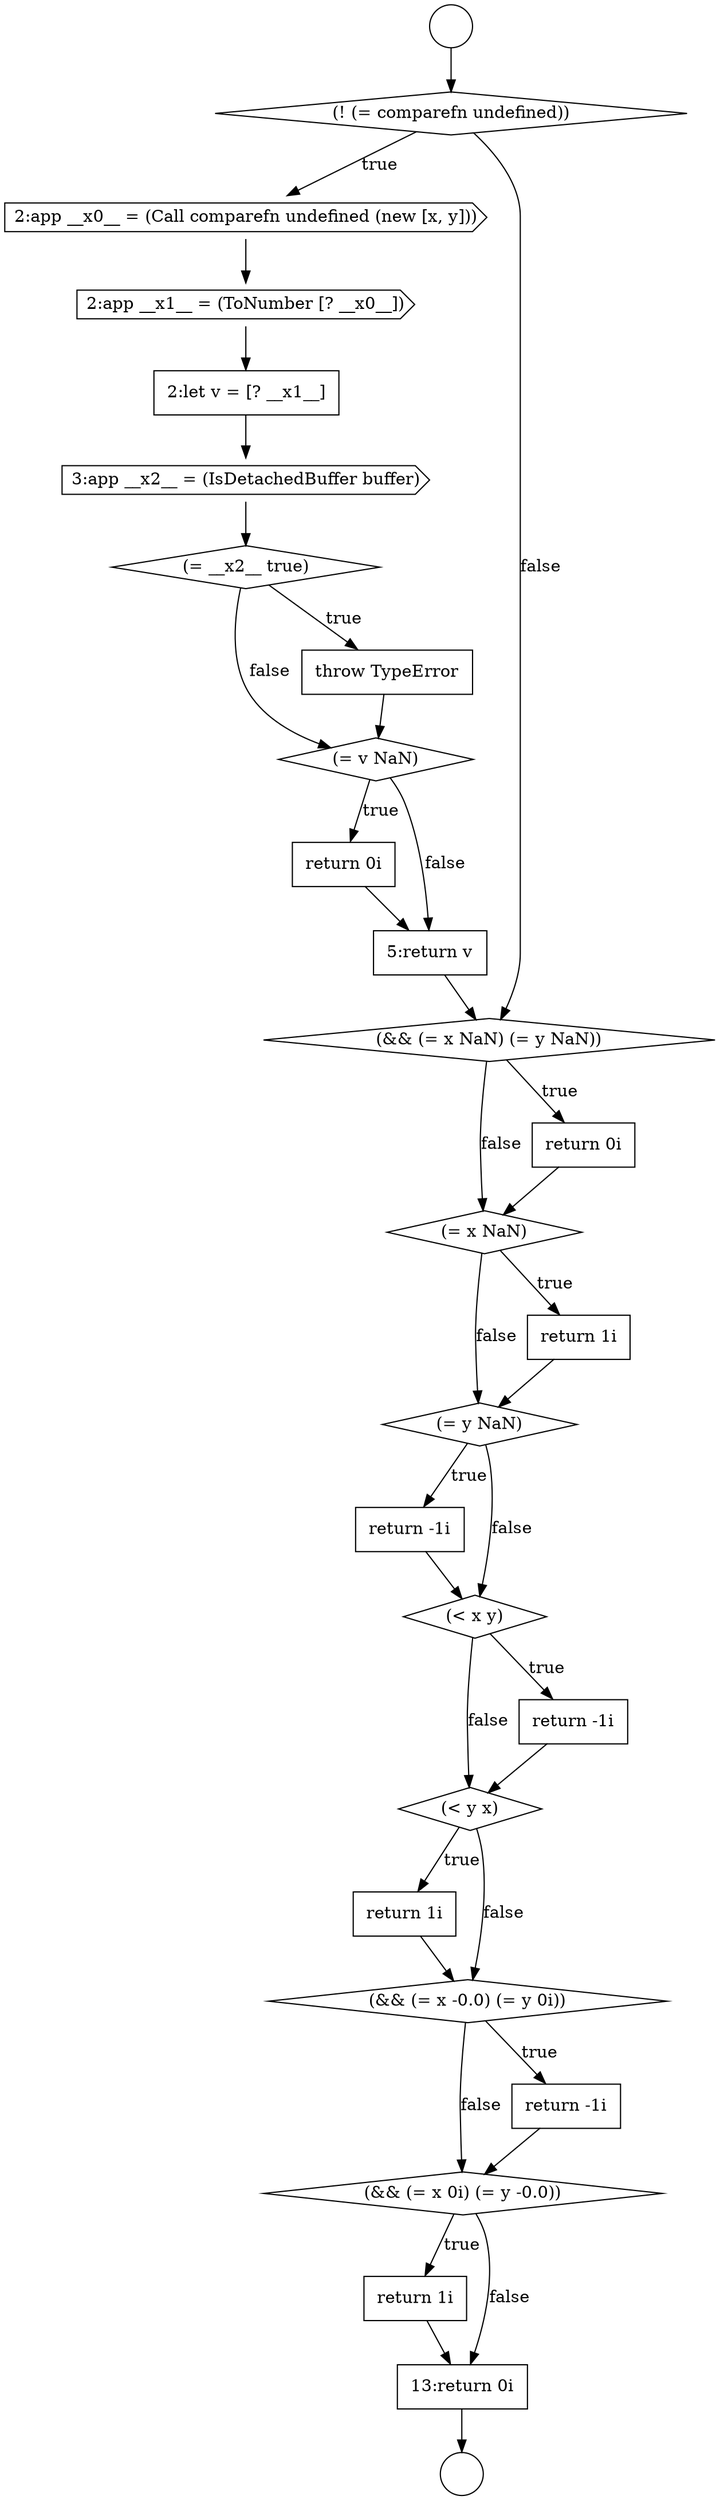 digraph {
  node17143 [shape=none, margin=0, label=<<font color="black">
    <table border="0" cellborder="1" cellspacing="0" cellpadding="10">
      <tr><td align="left">return 1i</td></tr>
    </table>
  </font>> color="black" fillcolor="white" style=filled]
  node17126 [shape=cds, label=<<font color="black">2:app __x1__ = (ToNumber [? __x0__])</font>> color="black" fillcolor="white" style=filled]
  node17132 [shape=none, margin=0, label=<<font color="black">
    <table border="0" cellborder="1" cellspacing="0" cellpadding="10">
      <tr><td align="left">return 0i</td></tr>
    </table>
  </font>> color="black" fillcolor="white" style=filled]
  node17122 [shape=circle label=" " color="black" fillcolor="white" style=filled]
  node17136 [shape=diamond, label=<<font color="black">(= x NaN)</font>> color="black" fillcolor="white" style=filled]
  node17129 [shape=diamond, label=<<font color="black">(= __x2__ true)</font>> color="black" fillcolor="white" style=filled]
  node17139 [shape=none, margin=0, label=<<font color="black">
    <table border="0" cellborder="1" cellspacing="0" cellpadding="10">
      <tr><td align="left">return -1i</td></tr>
    </table>
  </font>> color="black" fillcolor="white" style=filled]
  node17125 [shape=cds, label=<<font color="black">2:app __x0__ = (Call comparefn undefined (new [x, y]))</font>> color="black" fillcolor="white" style=filled]
  node17146 [shape=diamond, label=<<font color="black">(&amp;&amp; (= x 0i) (= y -0.0))</font>> color="black" fillcolor="white" style=filled]
  node17142 [shape=diamond, label=<<font color="black">(&lt; y x)</font>> color="black" fillcolor="white" style=filled]
  node17133 [shape=none, margin=0, label=<<font color="black">
    <table border="0" cellborder="1" cellspacing="0" cellpadding="10">
      <tr><td align="left">5:return v</td></tr>
    </table>
  </font>> color="black" fillcolor="white" style=filled]
  node17138 [shape=diamond, label=<<font color="black">(= y NaN)</font>> color="black" fillcolor="white" style=filled]
  node17128 [shape=cds, label=<<font color="black">3:app __x2__ = (IsDetachedBuffer buffer)</font>> color="black" fillcolor="white" style=filled]
  node17137 [shape=none, margin=0, label=<<font color="black">
    <table border="0" cellborder="1" cellspacing="0" cellpadding="10">
      <tr><td align="left">return 1i</td></tr>
    </table>
  </font>> color="black" fillcolor="white" style=filled]
  node17147 [shape=none, margin=0, label=<<font color="black">
    <table border="0" cellborder="1" cellspacing="0" cellpadding="10">
      <tr><td align="left">return 1i</td></tr>
    </table>
  </font>> color="black" fillcolor="white" style=filled]
  node17124 [shape=diamond, label=<<font color="black">(! (= comparefn undefined))</font>> color="black" fillcolor="white" style=filled]
  node17148 [shape=none, margin=0, label=<<font color="black">
    <table border="0" cellborder="1" cellspacing="0" cellpadding="10">
      <tr><td align="left">13:return 0i</td></tr>
    </table>
  </font>> color="black" fillcolor="white" style=filled]
  node17127 [shape=none, margin=0, label=<<font color="black">
    <table border="0" cellborder="1" cellspacing="0" cellpadding="10">
      <tr><td align="left">2:let v = [? __x1__]</td></tr>
    </table>
  </font>> color="black" fillcolor="white" style=filled]
  node17131 [shape=diamond, label=<<font color="black">(= v NaN)</font>> color="black" fillcolor="white" style=filled]
  node17140 [shape=diamond, label=<<font color="black">(&lt; x y)</font>> color="black" fillcolor="white" style=filled]
  node17135 [shape=none, margin=0, label=<<font color="black">
    <table border="0" cellborder="1" cellspacing="0" cellpadding="10">
      <tr><td align="left">return 0i</td></tr>
    </table>
  </font>> color="black" fillcolor="white" style=filled]
  node17145 [shape=none, margin=0, label=<<font color="black">
    <table border="0" cellborder="1" cellspacing="0" cellpadding="10">
      <tr><td align="left">return -1i</td></tr>
    </table>
  </font>> color="black" fillcolor="white" style=filled]
  node17123 [shape=circle label=" " color="black" fillcolor="white" style=filled]
  node17141 [shape=none, margin=0, label=<<font color="black">
    <table border="0" cellborder="1" cellspacing="0" cellpadding="10">
      <tr><td align="left">return -1i</td></tr>
    </table>
  </font>> color="black" fillcolor="white" style=filled]
  node17130 [shape=none, margin=0, label=<<font color="black">
    <table border="0" cellborder="1" cellspacing="0" cellpadding="10">
      <tr><td align="left">throw TypeError</td></tr>
    </table>
  </font>> color="black" fillcolor="white" style=filled]
  node17144 [shape=diamond, label=<<font color="black">(&amp;&amp; (= x -0.0) (= y 0i))</font>> color="black" fillcolor="white" style=filled]
  node17134 [shape=diamond, label=<<font color="black">(&amp;&amp; (= x NaN) (= y NaN))</font>> color="black" fillcolor="white" style=filled]
  node17147 -> node17148 [ color="black"]
  node17135 -> node17136 [ color="black"]
  node17148 -> node17123 [ color="black"]
  node17129 -> node17130 [label=<<font color="black">true</font>> color="black"]
  node17129 -> node17131 [label=<<font color="black">false</font>> color="black"]
  node17134 -> node17135 [label=<<font color="black">true</font>> color="black"]
  node17134 -> node17136 [label=<<font color="black">false</font>> color="black"]
  node17132 -> node17133 [ color="black"]
  node17141 -> node17142 [ color="black"]
  node17140 -> node17141 [label=<<font color="black">true</font>> color="black"]
  node17140 -> node17142 [label=<<font color="black">false</font>> color="black"]
  node17142 -> node17143 [label=<<font color="black">true</font>> color="black"]
  node17142 -> node17144 [label=<<font color="black">false</font>> color="black"]
  node17139 -> node17140 [ color="black"]
  node17138 -> node17139 [label=<<font color="black">true</font>> color="black"]
  node17138 -> node17140 [label=<<font color="black">false</font>> color="black"]
  node17131 -> node17132 [label=<<font color="black">true</font>> color="black"]
  node17131 -> node17133 [label=<<font color="black">false</font>> color="black"]
  node17136 -> node17137 [label=<<font color="black">true</font>> color="black"]
  node17136 -> node17138 [label=<<font color="black">false</font>> color="black"]
  node17124 -> node17125 [label=<<font color="black">true</font>> color="black"]
  node17124 -> node17134 [label=<<font color="black">false</font>> color="black"]
  node17122 -> node17124 [ color="black"]
  node17144 -> node17145 [label=<<font color="black">true</font>> color="black"]
  node17144 -> node17146 [label=<<font color="black">false</font>> color="black"]
  node17126 -> node17127 [ color="black"]
  node17128 -> node17129 [ color="black"]
  node17146 -> node17147 [label=<<font color="black">true</font>> color="black"]
  node17146 -> node17148 [label=<<font color="black">false</font>> color="black"]
  node17130 -> node17131 [ color="black"]
  node17127 -> node17128 [ color="black"]
  node17125 -> node17126 [ color="black"]
  node17133 -> node17134 [ color="black"]
  node17145 -> node17146 [ color="black"]
  node17137 -> node17138 [ color="black"]
  node17143 -> node17144 [ color="black"]
}
